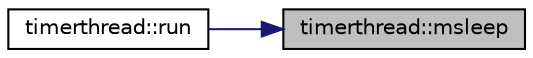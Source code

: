 digraph "timerthread::msleep"
{
 // LATEX_PDF_SIZE
  edge [fontname="Helvetica",fontsize="10",labelfontname="Helvetica",labelfontsize="10"];
  node [fontname="Helvetica",fontsize="10",shape=record];
  rankdir="RL";
  Node1 [label="timerthread::msleep",height=0.2,width=0.4,color="black", fillcolor="grey75", style="filled", fontcolor="black",tooltip="waiting delay"];
  Node1 -> Node2 [dir="back",color="midnightblue",fontsize="10",style="solid",fontname="Helvetica"];
  Node2 [label="timerthread::run",height=0.2,width=0.4,color="black", fillcolor="white", style="filled",URL="$classtimerthread.html#a7f7b3af8360b5380c28248250a9f13dc",tooltip="called function when the thread start"];
}
